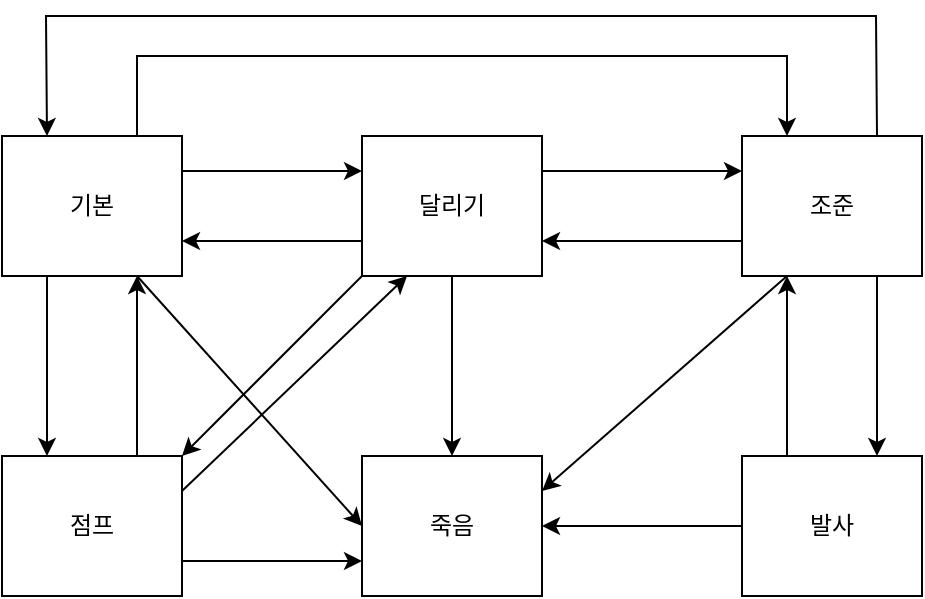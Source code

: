 <mxfile version="24.2.1" type="device">
  <diagram name="페이지-1" id="aaBqga1qUkbbEbGM00uf">
    <mxGraphModel dx="989" dy="509" grid="1" gridSize="10" guides="1" tooltips="1" connect="1" arrows="1" fold="1" page="1" pageScale="1" pageWidth="827" pageHeight="1169" math="0" shadow="0">
      <root>
        <mxCell id="0" />
        <mxCell id="1" parent="0" />
        <mxCell id="B95lJ4fUK7vD2IVSKtg_-2" value="" style="edgeStyle=orthogonalEdgeStyle;rounded=0;orthogonalLoop=1;jettySize=auto;html=1;exitX=0.25;exitY=1;exitDx=0;exitDy=0;entryX=0.25;entryY=0;entryDx=0;entryDy=0;" edge="1" parent="1" source="xFK7YNxKAh7g1eGUbFL2-2" target="B95lJ4fUK7vD2IVSKtg_-1">
          <mxGeometry relative="1" as="geometry" />
        </mxCell>
        <mxCell id="xFK7YNxKAh7g1eGUbFL2-2" value="기본" style="rounded=0;whiteSpace=wrap;html=1;" parent="1" vertex="1">
          <mxGeometry x="170" y="350" width="90" height="70" as="geometry" />
        </mxCell>
        <mxCell id="xFK7YNxKAh7g1eGUbFL2-4" value="조준" style="rounded=0;whiteSpace=wrap;html=1;" parent="1" vertex="1">
          <mxGeometry x="540" y="350" width="90" height="70" as="geometry" />
        </mxCell>
        <mxCell id="xFK7YNxKAh7g1eGUbFL2-27" value="" style="edgeStyle=orthogonalEdgeStyle;rounded=0;orthogonalLoop=1;jettySize=auto;html=1;exitX=0.75;exitY=0;exitDx=0;exitDy=0;entryX=0.25;entryY=0;entryDx=0;entryDy=0;" parent="1" source="xFK7YNxKAh7g1eGUbFL2-2" target="xFK7YNxKAh7g1eGUbFL2-4" edge="1">
          <mxGeometry relative="1" as="geometry">
            <mxPoint x="300" y="170" as="sourcePoint" />
            <mxPoint x="300" y="250" as="targetPoint" />
            <Array as="points">
              <mxPoint x="238" y="310" />
              <mxPoint x="563" y="310" />
            </Array>
          </mxGeometry>
        </mxCell>
        <mxCell id="xFK7YNxKAh7g1eGUbFL2-5" value="죽음" style="rounded=0;whiteSpace=wrap;html=1;" parent="1" vertex="1">
          <mxGeometry x="350" y="510" width="90" height="70" as="geometry" />
        </mxCell>
        <mxCell id="xFK7YNxKAh7g1eGUbFL2-6" value="달리기" style="rounded=0;whiteSpace=wrap;html=1;" parent="1" vertex="1">
          <mxGeometry x="350" y="350" width="90" height="70" as="geometry" />
        </mxCell>
        <mxCell id="xFK7YNxKAh7g1eGUbFL2-9" value="발사" style="rounded=0;whiteSpace=wrap;html=1;" parent="1" vertex="1">
          <mxGeometry x="540" y="510" width="90" height="70" as="geometry" />
        </mxCell>
        <mxCell id="xFK7YNxKAh7g1eGUbFL2-11" value="" style="endArrow=classic;html=1;rounded=0;exitX=1;exitY=0.25;exitDx=0;exitDy=0;entryX=0;entryY=0.25;entryDx=0;entryDy=0;" parent="1" source="xFK7YNxKAh7g1eGUbFL2-2" target="xFK7YNxKAh7g1eGUbFL2-6" edge="1">
          <mxGeometry width="50" height="50" relative="1" as="geometry">
            <mxPoint x="510" y="440" as="sourcePoint" />
            <mxPoint x="560" y="390" as="targetPoint" />
          </mxGeometry>
        </mxCell>
        <mxCell id="xFK7YNxKAh7g1eGUbFL2-12" value="" style="endArrow=classic;html=1;rounded=0;exitX=0;exitY=0.75;exitDx=0;exitDy=0;entryX=1;entryY=0.75;entryDx=0;entryDy=0;" parent="1" source="xFK7YNxKAh7g1eGUbFL2-6" target="xFK7YNxKAh7g1eGUbFL2-2" edge="1">
          <mxGeometry width="50" height="50" relative="1" as="geometry">
            <mxPoint x="270" y="378" as="sourcePoint" />
            <mxPoint x="360" y="378" as="targetPoint" />
          </mxGeometry>
        </mxCell>
        <mxCell id="xFK7YNxKAh7g1eGUbFL2-13" value="" style="endArrow=classic;html=1;rounded=0;exitX=0.5;exitY=1;exitDx=0;exitDy=0;entryX=0.5;entryY=0;entryDx=0;entryDy=0;" parent="1" source="xFK7YNxKAh7g1eGUbFL2-6" target="xFK7YNxKAh7g1eGUbFL2-5" edge="1">
          <mxGeometry width="50" height="50" relative="1" as="geometry">
            <mxPoint x="280" y="388" as="sourcePoint" />
            <mxPoint x="320" y="470" as="targetPoint" />
          </mxGeometry>
        </mxCell>
        <mxCell id="xFK7YNxKAh7g1eGUbFL2-14" value="" style="endArrow=classic;html=1;rounded=0;exitX=0.75;exitY=1;exitDx=0;exitDy=0;entryX=0;entryY=0.5;entryDx=0;entryDy=0;" parent="1" source="xFK7YNxKAh7g1eGUbFL2-2" target="xFK7YNxKAh7g1eGUbFL2-5" edge="1">
          <mxGeometry width="50" height="50" relative="1" as="geometry">
            <mxPoint x="405" y="430" as="sourcePoint" />
            <mxPoint x="405" y="520" as="targetPoint" />
          </mxGeometry>
        </mxCell>
        <mxCell id="xFK7YNxKAh7g1eGUbFL2-15" value="" style="endArrow=classic;html=1;rounded=0;exitX=1;exitY=0.25;exitDx=0;exitDy=0;entryX=0;entryY=0.25;entryDx=0;entryDy=0;" parent="1" source="xFK7YNxKAh7g1eGUbFL2-6" target="xFK7YNxKAh7g1eGUbFL2-4" edge="1">
          <mxGeometry width="50" height="50" relative="1" as="geometry">
            <mxPoint x="415" y="440" as="sourcePoint" />
            <mxPoint x="415" y="530" as="targetPoint" />
          </mxGeometry>
        </mxCell>
        <mxCell id="xFK7YNxKAh7g1eGUbFL2-16" value="" style="endArrow=classic;html=1;rounded=0;exitX=0;exitY=0.75;exitDx=0;exitDy=0;entryX=1;entryY=0.75;entryDx=0;entryDy=0;" parent="1" source="xFK7YNxKAh7g1eGUbFL2-4" target="xFK7YNxKAh7g1eGUbFL2-6" edge="1">
          <mxGeometry width="50" height="50" relative="1" as="geometry">
            <mxPoint x="425" y="450" as="sourcePoint" />
            <mxPoint x="425" y="540" as="targetPoint" />
          </mxGeometry>
        </mxCell>
        <mxCell id="xFK7YNxKAh7g1eGUbFL2-17" value="" style="endArrow=classic;html=1;rounded=0;exitX=0.25;exitY=1;exitDx=0;exitDy=0;entryX=1;entryY=0.25;entryDx=0;entryDy=0;" parent="1" source="xFK7YNxKAh7g1eGUbFL2-4" target="xFK7YNxKAh7g1eGUbFL2-5" edge="1">
          <mxGeometry width="50" height="50" relative="1" as="geometry">
            <mxPoint x="435" y="460" as="sourcePoint" />
            <mxPoint x="435" y="550" as="targetPoint" />
          </mxGeometry>
        </mxCell>
        <mxCell id="xFK7YNxKAh7g1eGUbFL2-18" value="" style="endArrow=classic;html=1;rounded=0;exitX=0.75;exitY=1;exitDx=0;exitDy=0;entryX=0.75;entryY=0;entryDx=0;entryDy=0;" parent="1" source="xFK7YNxKAh7g1eGUbFL2-4" target="xFK7YNxKAh7g1eGUbFL2-9" edge="1">
          <mxGeometry width="50" height="50" relative="1" as="geometry">
            <mxPoint x="445" y="470" as="sourcePoint" />
            <mxPoint x="445" y="560" as="targetPoint" />
          </mxGeometry>
        </mxCell>
        <mxCell id="xFK7YNxKAh7g1eGUbFL2-19" value="" style="endArrow=classic;html=1;rounded=0;entryX=0.25;entryY=1;entryDx=0;entryDy=0;exitX=0.25;exitY=0;exitDx=0;exitDy=0;" parent="1" source="xFK7YNxKAh7g1eGUbFL2-9" target="xFK7YNxKAh7g1eGUbFL2-4" edge="1">
          <mxGeometry width="50" height="50" relative="1" as="geometry">
            <mxPoint x="570" y="510" as="sourcePoint" />
            <mxPoint x="455" y="570" as="targetPoint" />
          </mxGeometry>
        </mxCell>
        <mxCell id="xFK7YNxKAh7g1eGUbFL2-20" value="" style="endArrow=classic;html=1;rounded=0;exitX=0.75;exitY=0;exitDx=0;exitDy=0;entryX=0.25;entryY=0;entryDx=0;entryDy=0;" parent="1" source="xFK7YNxKAh7g1eGUbFL2-4" target="xFK7YNxKAh7g1eGUbFL2-2" edge="1">
          <mxGeometry width="50" height="50" relative="1" as="geometry">
            <mxPoint x="660" y="300" as="sourcePoint" />
            <mxPoint x="150" y="310" as="targetPoint" />
            <Array as="points">
              <mxPoint x="607" y="290" />
              <mxPoint x="192" y="290" />
            </Array>
          </mxGeometry>
        </mxCell>
        <mxCell id="xFK7YNxKAh7g1eGUbFL2-28" value="" style="endArrow=classic;html=1;rounded=0;entryX=1;entryY=0.5;entryDx=0;entryDy=0;exitX=0;exitY=0.5;exitDx=0;exitDy=0;" parent="1" source="xFK7YNxKAh7g1eGUbFL2-9" target="xFK7YNxKAh7g1eGUbFL2-5" edge="1">
          <mxGeometry width="50" height="50" relative="1" as="geometry">
            <mxPoint x="573" y="520" as="sourcePoint" />
            <mxPoint x="573" y="430" as="targetPoint" />
          </mxGeometry>
        </mxCell>
        <mxCell id="B95lJ4fUK7vD2IVSKtg_-1" value="점프" style="rounded=0;whiteSpace=wrap;html=1;" vertex="1" parent="1">
          <mxGeometry x="170" y="510" width="90" height="70" as="geometry" />
        </mxCell>
        <mxCell id="B95lJ4fUK7vD2IVSKtg_-3" value="" style="edgeStyle=orthogonalEdgeStyle;rounded=0;orthogonalLoop=1;jettySize=auto;html=1;exitX=0.75;exitY=0;exitDx=0;exitDy=0;entryX=0.75;entryY=1;entryDx=0;entryDy=0;" edge="1" parent="1" source="B95lJ4fUK7vD2IVSKtg_-1" target="xFK7YNxKAh7g1eGUbFL2-2">
          <mxGeometry relative="1" as="geometry">
            <mxPoint x="203" y="430" as="sourcePoint" />
            <mxPoint x="203" y="510" as="targetPoint" />
          </mxGeometry>
        </mxCell>
        <mxCell id="B95lJ4fUK7vD2IVSKtg_-4" value="" style="endArrow=classic;html=1;rounded=0;exitX=1;exitY=0.75;exitDx=0;exitDy=0;entryX=0;entryY=0.75;entryDx=0;entryDy=0;" edge="1" parent="1" source="B95lJ4fUK7vD2IVSKtg_-1" target="xFK7YNxKAh7g1eGUbFL2-5">
          <mxGeometry width="50" height="50" relative="1" as="geometry">
            <mxPoint x="248" y="430" as="sourcePoint" />
            <mxPoint x="360" y="555" as="targetPoint" />
          </mxGeometry>
        </mxCell>
        <mxCell id="B95lJ4fUK7vD2IVSKtg_-6" value="" style="endArrow=classic;html=1;rounded=0;exitX=0;exitY=1;exitDx=0;exitDy=0;entryX=1;entryY=0;entryDx=0;entryDy=0;" edge="1" parent="1" source="xFK7YNxKAh7g1eGUbFL2-6" target="B95lJ4fUK7vD2IVSKtg_-1">
          <mxGeometry width="50" height="50" relative="1" as="geometry">
            <mxPoint x="350" y="460" as="sourcePoint" />
            <mxPoint x="400" y="410" as="targetPoint" />
          </mxGeometry>
        </mxCell>
        <mxCell id="B95lJ4fUK7vD2IVSKtg_-7" value="" style="endArrow=classic;html=1;rounded=0;exitX=1;exitY=0.25;exitDx=0;exitDy=0;entryX=0.25;entryY=1;entryDx=0;entryDy=0;" edge="1" parent="1" source="B95lJ4fUK7vD2IVSKtg_-1" target="xFK7YNxKAh7g1eGUbFL2-6">
          <mxGeometry width="50" height="50" relative="1" as="geometry">
            <mxPoint x="360" y="430" as="sourcePoint" />
            <mxPoint x="270" y="520" as="targetPoint" />
          </mxGeometry>
        </mxCell>
      </root>
    </mxGraphModel>
  </diagram>
</mxfile>
